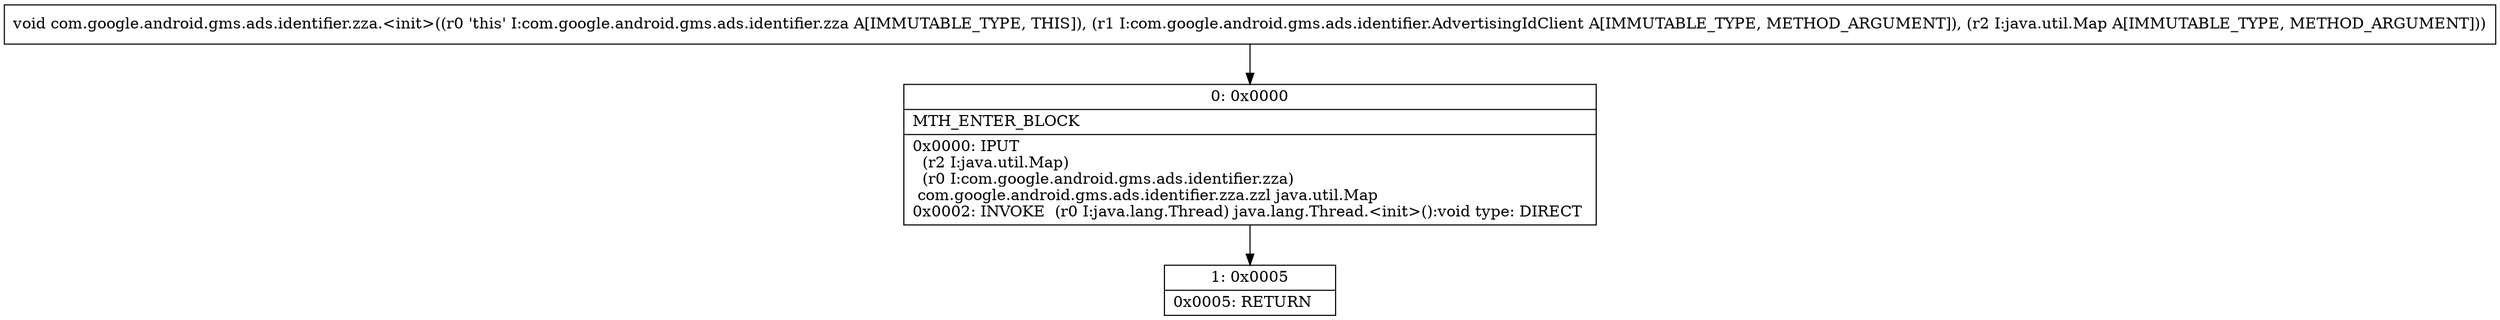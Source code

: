 digraph "CFG forcom.google.android.gms.ads.identifier.zza.\<init\>(Lcom\/google\/android\/gms\/ads\/identifier\/AdvertisingIdClient;Ljava\/util\/Map;)V" {
Node_0 [shape=record,label="{0\:\ 0x0000|MTH_ENTER_BLOCK\l|0x0000: IPUT  \l  (r2 I:java.util.Map)\l  (r0 I:com.google.android.gms.ads.identifier.zza)\l com.google.android.gms.ads.identifier.zza.zzl java.util.Map \l0x0002: INVOKE  (r0 I:java.lang.Thread) java.lang.Thread.\<init\>():void type: DIRECT \l}"];
Node_1 [shape=record,label="{1\:\ 0x0005|0x0005: RETURN   \l}"];
MethodNode[shape=record,label="{void com.google.android.gms.ads.identifier.zza.\<init\>((r0 'this' I:com.google.android.gms.ads.identifier.zza A[IMMUTABLE_TYPE, THIS]), (r1 I:com.google.android.gms.ads.identifier.AdvertisingIdClient A[IMMUTABLE_TYPE, METHOD_ARGUMENT]), (r2 I:java.util.Map A[IMMUTABLE_TYPE, METHOD_ARGUMENT])) }"];
MethodNode -> Node_0;
Node_0 -> Node_1;
}

